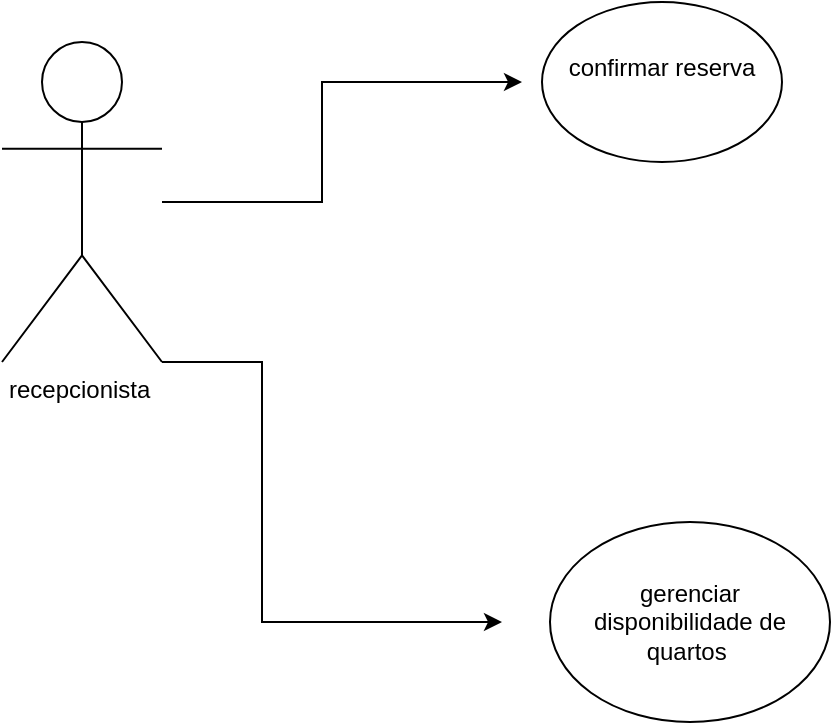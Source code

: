 <mxfile version="26.1.0" pages="6">
  <diagram id="rcmUFcHJfHON9IJeP0KS" name="Página-2">
    <mxGraphModel dx="1434" dy="772" grid="1" gridSize="10" guides="1" tooltips="1" connect="1" arrows="1" fold="1" page="1" pageScale="1" pageWidth="827" pageHeight="1169" math="0" shadow="0">
      <root>
        <mxCell id="0" />
        <mxCell id="1" parent="0" />
        <mxCell id="bNDL6hAfMnc9oshUgrRK-1" value="recepcionista&amp;nbsp;" style="shape=umlActor;verticalLabelPosition=bottom;verticalAlign=top;html=1;outlineConnect=0;" vertex="1" parent="1">
          <mxGeometry y="180" width="80" height="160" as="geometry" />
        </mxCell>
        <mxCell id="bNDL6hAfMnc9oshUgrRK-4" value="" style="endArrow=classic;html=1;rounded=0;exitX=1;exitY=1;exitDx=0;exitDy=0;exitPerimeter=0;" edge="1" parent="1" source="bNDL6hAfMnc9oshUgrRK-1">
          <mxGeometry width="50" height="50" relative="1" as="geometry">
            <mxPoint x="390" y="420" as="sourcePoint" />
            <mxPoint x="250" y="470" as="targetPoint" />
            <Array as="points">
              <mxPoint x="130" y="340" />
              <mxPoint x="130" y="400" />
              <mxPoint x="130" y="470" />
            </Array>
          </mxGeometry>
        </mxCell>
        <mxCell id="bNDL6hAfMnc9oshUgrRK-5" value="" style="ellipse;whiteSpace=wrap;html=1;" vertex="1" parent="1">
          <mxGeometry x="274" y="420" width="140" height="100" as="geometry" />
        </mxCell>
        <mxCell id="bNDL6hAfMnc9oshUgrRK-8" value="gerenciar&lt;div&gt;disponibilidade de quartos&amp;nbsp;&lt;/div&gt;" style="text;strokeColor=none;fillColor=none;align=center;verticalAlign=middle;spacingLeft=4;spacingRight=4;overflow=hidden;points=[[0,0.5],[1,0.5]];portConstraint=eastwest;rotatable=0;whiteSpace=wrap;html=1;" vertex="1" parent="1">
          <mxGeometry x="289" y="445" width="110" height="50" as="geometry" />
        </mxCell>
        <mxCell id="bNDL6hAfMnc9oshUgrRK-10" value="" style="endArrow=classic;html=1;rounded=0;" edge="1" parent="1" source="bNDL6hAfMnc9oshUgrRK-1">
          <mxGeometry width="50" height="50" relative="1" as="geometry">
            <mxPoint x="90" y="290" as="sourcePoint" />
            <mxPoint x="260" y="200" as="targetPoint" />
            <Array as="points">
              <mxPoint x="120" y="260" />
              <mxPoint x="160" y="260" />
              <mxPoint x="160" y="200" />
              <mxPoint x="220" y="200" />
            </Array>
          </mxGeometry>
        </mxCell>
        <mxCell id="bNDL6hAfMnc9oshUgrRK-11" value="confirmar reserva&lt;div&gt;&lt;br&gt;&lt;/div&gt;" style="ellipse;whiteSpace=wrap;html=1;" vertex="1" parent="1">
          <mxGeometry x="270" y="160" width="120" height="80" as="geometry" />
        </mxCell>
      </root>
    </mxGraphModel>
  </diagram>
  <diagram id="VN__rpFVm-2vTKNZSUzD" name="Página-3">
    <mxGraphModel dx="1434" dy="772" grid="1" gridSize="10" guides="1" tooltips="1" connect="1" arrows="1" fold="1" page="1" pageScale="1" pageWidth="827" pageHeight="1169" math="0" shadow="0">
      <root>
        <mxCell id="0" />
        <mxCell id="1" parent="0" />
        <mxCell id="_-scXz6Y4NCwebIlh4o9-1" value="cliente&lt;div&gt;&lt;br&gt;&lt;/div&gt;" style="shape=umlActor;verticalLabelPosition=bottom;verticalAlign=top;html=1;outlineConnect=0;direction=east;" parent="1" vertex="1">
          <mxGeometry x="120" y="230" width="80" height="140" as="geometry" />
        </mxCell>
        <mxCell id="ZdS0W21fVEEKQZ1ESUZc-1" value="cancelar reserva&lt;div&gt;&lt;br&gt;&lt;/div&gt;" style="ellipse;whiteSpace=wrap;html=1;" parent="1" vertex="1">
          <mxGeometry x="330" y="160" width="120" height="80" as="geometry" />
        </mxCell>
        <mxCell id="ZdS0W21fVEEKQZ1ESUZc-2" value="fazer reserva" style="ellipse;whiteSpace=wrap;html=1;" parent="1" vertex="1">
          <mxGeometry x="330" y="400" width="120" height="80" as="geometry" />
        </mxCell>
        <mxCell id="ZdS0W21fVEEKQZ1ESUZc-3" value="" style="endArrow=classic;html=1;rounded=0;" parent="1" edge="1">
          <mxGeometry width="50" height="50" relative="1" as="geometry">
            <mxPoint x="160" y="410" as="sourcePoint" />
            <mxPoint x="320" y="440" as="targetPoint" />
            <Array as="points">
              <mxPoint x="160" y="440" />
            </Array>
          </mxGeometry>
        </mxCell>
        <mxCell id="ZdS0W21fVEEKQZ1ESUZc-4" value="" style="endArrow=classic;html=1;rounded=0;" parent="1" edge="1">
          <mxGeometry width="50" height="50" relative="1" as="geometry">
            <mxPoint x="210" y="300" as="sourcePoint" />
            <mxPoint x="320" y="200" as="targetPoint" />
            <Array as="points">
              <mxPoint x="280" y="300" />
              <mxPoint x="280" y="200" />
            </Array>
          </mxGeometry>
        </mxCell>
      </root>
    </mxGraphModel>
  </diagram>
  <diagram id="s5mtVVpcVAxRMjhbX57j" name="Página-4">
    <mxGraphModel dx="1434" dy="772" grid="1" gridSize="10" guides="1" tooltips="1" connect="1" arrows="1" fold="1" page="1" pageScale="1" pageWidth="827" pageHeight="1169" math="0" shadow="0">
      <root>
        <mxCell id="0" />
        <mxCell id="1" parent="0" />
        <mxCell id="vhd9956Y-A04Pjn9Z4b--2" value="Actor" style="shape=umlActor;verticalLabelPosition=bottom;verticalAlign=top;html=1;outlineConnect=0;" vertex="1" parent="1">
          <mxGeometry x="40" y="340" width="60" height="110" as="geometry" />
        </mxCell>
        <mxCell id="vhd9956Y-A04Pjn9Z4b--3" value="faturar pelo catalogo" style="ellipse;whiteSpace=wrap;html=1;align=center;" vertex="1" parent="1">
          <mxGeometry x="170" y="100" width="120" height="80" as="geometry" />
        </mxCell>
        <mxCell id="vhd9956Y-A04Pjn9Z4b--4" value="colocar item no carrinho" style="ellipse;whiteSpace=wrap;html=1;" vertex="1" parent="1">
          <mxGeometry x="170" y="230" width="120" height="80" as="geometry" />
        </mxCell>
        <mxCell id="vhd9956Y-A04Pjn9Z4b--5" value="informar endereço" style="ellipse;whiteSpace=wrap;html=1;" vertex="1" parent="1">
          <mxGeometry x="170" y="370" width="120" height="80" as="geometry" />
        </mxCell>
        <mxCell id="vhd9956Y-A04Pjn9Z4b--6" value="finalizar compra" style="ellipse;whiteSpace=wrap;html=1;" vertex="1" parent="1">
          <mxGeometry x="170" y="500" width="120" height="80" as="geometry" />
        </mxCell>
        <mxCell id="vhd9956Y-A04Pjn9Z4b--9" value="preencher dados do cartao&amp;nbsp;" style="ellipse;whiteSpace=wrap;html=1;" vertex="1" parent="1">
          <mxGeometry x="354" y="370" width="120" height="80" as="geometry" />
        </mxCell>
        <mxCell id="vhd9956Y-A04Pjn9Z4b--10" value="verificar dados&amp;nbsp; de cartão de credito" style="ellipse;whiteSpace=wrap;html=1;" vertex="1" parent="1">
          <mxGeometry x="540" y="370" width="120" height="80" as="geometry" />
        </mxCell>
        <mxCell id="vhd9956Y-A04Pjn9Z4b--11" value="faturar compra&amp;nbsp;" style="ellipse;whiteSpace=wrap;html=1;" vertex="1" parent="1">
          <mxGeometry x="550" y="500" width="120" height="80" as="geometry" />
        </mxCell>
        <mxCell id="vhd9956Y-A04Pjn9Z4b--12" value="enviar gmail" style="ellipse;whiteSpace=wrap;html=1;" vertex="1" parent="1">
          <mxGeometry x="550" y="610" width="120" height="80" as="geometry" />
        </mxCell>
        <mxCell id="vhd9956Y-A04Pjn9Z4b--14" value="" style="endArrow=none;dashed=1;html=1;rounded=0;exitX=1;exitY=0.5;exitDx=0;exitDy=0;" edge="1" parent="1" source="vhd9956Y-A04Pjn9Z4b--6">
          <mxGeometry width="50" height="50" relative="1" as="geometry">
            <mxPoint x="310.0" y="450.0" as="sourcePoint" />
            <mxPoint x="530" y="540" as="targetPoint" />
            <Array as="points">
              <mxPoint x="410" y="540" />
            </Array>
          </mxGeometry>
        </mxCell>
        <mxCell id="vhd9956Y-A04Pjn9Z4b--15" value="" style="endArrow=none;html=1;rounded=0;entryX=0;entryY=1;entryDx=0;entryDy=0;" edge="1" parent="1" target="vhd9956Y-A04Pjn9Z4b--3">
          <mxGeometry width="50" height="50" relative="1" as="geometry">
            <mxPoint x="80" y="320" as="sourcePoint" />
            <mxPoint x="120" y="290" as="targetPoint" />
          </mxGeometry>
        </mxCell>
        <mxCell id="vhd9956Y-A04Pjn9Z4b--16" value="" style="endArrow=none;html=1;rounded=0;entryX=-0.008;entryY=0.65;entryDx=0;entryDy=0;entryPerimeter=0;" edge="1" parent="1" target="vhd9956Y-A04Pjn9Z4b--4">
          <mxGeometry width="50" height="50" relative="1" as="geometry">
            <mxPoint x="100" y="350" as="sourcePoint" />
            <mxPoint x="150" y="300" as="targetPoint" />
          </mxGeometry>
        </mxCell>
        <mxCell id="vhd9956Y-A04Pjn9Z4b--17" value="" style="endArrow=none;html=1;rounded=0;exitX=0;exitY=0.5;exitDx=0;exitDy=0;" edge="1" parent="1" source="vhd9956Y-A04Pjn9Z4b--6">
          <mxGeometry width="50" height="50" relative="1" as="geometry">
            <mxPoint x="60" y="540" as="sourcePoint" />
            <mxPoint x="80" y="480" as="targetPoint" />
          </mxGeometry>
        </mxCell>
        <mxCell id="vhd9956Y-A04Pjn9Z4b--18" value="" style="endArrow=none;dashed=1;html=1;rounded=0;entryX=0.5;entryY=1;entryDx=0;entryDy=0;" edge="1" parent="1" target="vhd9956Y-A04Pjn9Z4b--5">
          <mxGeometry width="50" height="50" relative="1" as="geometry">
            <mxPoint x="230" y="490" as="sourcePoint" />
            <mxPoint x="270" y="450" as="targetPoint" />
          </mxGeometry>
        </mxCell>
        <mxCell id="vhd9956Y-A04Pjn9Z4b--19" value="" style="endArrow=none;dashed=1;html=1;rounded=0;" edge="1" parent="1">
          <mxGeometry width="50" height="50" relative="1" as="geometry">
            <mxPoint x="280" y="520" as="sourcePoint" />
            <mxPoint x="350" y="440" as="targetPoint" />
          </mxGeometry>
        </mxCell>
        <mxCell id="vhd9956Y-A04Pjn9Z4b--20" value="sistema&lt;div&gt;&lt;br&gt;&lt;/div&gt;" style="shape=umlActor;verticalLabelPosition=bottom;verticalAlign=top;html=1;outlineConnect=0;" vertex="1" parent="1">
          <mxGeometry x="760" y="380" width="60" height="100" as="geometry" />
        </mxCell>
        <mxCell id="vhd9956Y-A04Pjn9Z4b--23" value="" style="endArrow=none;html=1;rounded=0;" edge="1" parent="1" source="vhd9956Y-A04Pjn9Z4b--12">
          <mxGeometry width="50" height="50" relative="1" as="geometry">
            <mxPoint x="740" y="560" as="sourcePoint" />
            <mxPoint x="790" y="510" as="targetPoint" />
          </mxGeometry>
        </mxCell>
        <mxCell id="vhd9956Y-A04Pjn9Z4b--24" value="" style="endArrow=none;html=1;rounded=0;exitX=1;exitY=0;exitDx=0;exitDy=0;" edge="1" parent="1" source="vhd9956Y-A04Pjn9Z4b--11">
          <mxGeometry width="50" height="50" relative="1" as="geometry">
            <mxPoint x="730" y="490" as="sourcePoint" />
            <mxPoint x="780" y="440" as="targetPoint" />
          </mxGeometry>
        </mxCell>
        <mxCell id="vhd9956Y-A04Pjn9Z4b--25" value="" style="endArrow=none;html=1;rounded=0;" edge="1" parent="1" source="vhd9956Y-A04Pjn9Z4b--10" target="vhd9956Y-A04Pjn9Z4b--20">
          <mxGeometry width="50" height="50" relative="1" as="geometry">
            <mxPoint x="680" y="410" as="sourcePoint" />
            <mxPoint x="730" y="360" as="targetPoint" />
          </mxGeometry>
        </mxCell>
      </root>
    </mxGraphModel>
  </diagram>
  <diagram id="06FgwuD5gkMg6zV5d0-K" name="Página-5">
    <mxGraphModel dx="1434" dy="772" grid="1" gridSize="10" guides="1" tooltips="1" connect="1" arrows="1" fold="1" page="1" pageScale="1" pageWidth="827" pageHeight="1169" math="0" shadow="0">
      <root>
        <mxCell id="0" />
        <mxCell id="1" parent="0" />
        <mxCell id="6oItYedTOvzge1Q6KFRc-1" value="diretor&amp;nbsp;&lt;div&gt;&lt;br&gt;&lt;/div&gt;" style="shape=umlActor;verticalLabelPosition=bottom;verticalAlign=top;html=1;outlineConnect=0;" parent="1" vertex="1">
          <mxGeometry x="40" y="110" width="60" height="110" as="geometry" />
        </mxCell>
        <mxCell id="6oItYedTOvzge1Q6KFRc-2" value="funcionário&amp;nbsp;" style="shape=umlActor;verticalLabelPosition=bottom;verticalAlign=top;html=1;outlineConnect=0;" parent="1" vertex="1">
          <mxGeometry x="10" y="350" width="55" height="100" as="geometry" />
        </mxCell>
        <mxCell id="6oItYedTOvzge1Q6KFRc-3" value="cliente&lt;div&gt;&lt;br&gt;&lt;/div&gt;" style="shape=umlActor;verticalLabelPosition=bottom;verticalAlign=top;html=1;outlineConnect=0;" parent="1" vertex="1">
          <mxGeometry x="710" y="270" width="50" height="90" as="geometry" />
        </mxCell>
        <mxCell id="6oItYedTOvzge1Q6KFRc-4" value="criar usuários" style="ellipse;whiteSpace=wrap;html=1;" parent="1" vertex="1">
          <mxGeometry x="310" y="30" width="100" height="60" as="geometry" />
        </mxCell>
        <mxCell id="6oItYedTOvzge1Q6KFRc-5" value="editar números de quartos" style="ellipse;whiteSpace=wrap;html=1;" parent="1" vertex="1">
          <mxGeometry x="330" y="100" width="100" height="60" as="geometry" />
        </mxCell>
        <mxCell id="6oItYedTOvzge1Q6KFRc-6" value="visualizar relatórios&amp;nbsp;" style="ellipse;whiteSpace=wrap;html=1;" parent="1" vertex="1">
          <mxGeometry x="350" y="180" width="100" height="60" as="geometry" />
        </mxCell>
        <mxCell id="6oItYedTOvzge1Q6KFRc-7" value="check-Out Manual" style="ellipse;whiteSpace=wrap;html=1;" parent="1" vertex="1">
          <mxGeometry x="340" y="250" width="100" height="60" as="geometry" />
        </mxCell>
        <mxCell id="6oItYedTOvzge1Q6KFRc-8" value="Check-In" style="ellipse;whiteSpace=wrap;html=1;" parent="1" vertex="1">
          <mxGeometry x="364" y="450" width="100" height="60" as="geometry" />
        </mxCell>
        <mxCell id="6oItYedTOvzge1Q6KFRc-9" value="verificar quartos disponíveis e ocupados&amp;nbsp;" style="ellipse;whiteSpace=wrap;html=1;" parent="1" vertex="1">
          <mxGeometry x="330" y="380" width="100" height="60" as="geometry" />
        </mxCell>
        <mxCell id="6oItYedTOvzge1Q6KFRc-10" value="efetuar login&amp;nbsp;" style="ellipse;whiteSpace=wrap;html=1;" parent="1" vertex="1">
          <mxGeometry x="380" y="320" width="100" height="60" as="geometry" />
        </mxCell>
        <mxCell id="6oItYedTOvzge1Q6KFRc-11" value="realizar cadastro de cliente&amp;nbsp;" style="ellipse;whiteSpace=wrap;html=1;" parent="1" vertex="1">
          <mxGeometry x="364" y="600" width="100" height="60" as="geometry" />
        </mxCell>
        <mxCell id="6oItYedTOvzge1Q6KFRc-12" value="realizar reservas&amp;nbsp;" style="ellipse;whiteSpace=wrap;html=1;" parent="1" vertex="1">
          <mxGeometry x="330" y="530" width="100" height="60" as="geometry" />
        </mxCell>
        <mxCell id="vGw7BNF3ZzgoRQwsPUeZ-1" value="" style="endArrow=none;html=1;rounded=0;" edge="1" parent="1">
          <mxGeometry width="50" height="50" relative="1" as="geometry">
            <mxPoint x="480" y="610" as="sourcePoint" />
            <mxPoint x="750" y="430" as="targetPoint" />
          </mxGeometry>
        </mxCell>
        <mxCell id="vGw7BNF3ZzgoRQwsPUeZ-2" value="" style="endArrow=none;html=1;rounded=0;" edge="1" parent="1">
          <mxGeometry width="50" height="50" relative="1" as="geometry">
            <mxPoint x="440" y="540" as="sourcePoint" />
            <mxPoint x="710" y="390" as="targetPoint" />
          </mxGeometry>
        </mxCell>
        <mxCell id="vGw7BNF3ZzgoRQwsPUeZ-3" value="" style="endArrow=none;html=1;rounded=0;" edge="1" parent="1">
          <mxGeometry width="50" height="50" relative="1" as="geometry">
            <mxPoint x="470" y="450" as="sourcePoint" />
            <mxPoint x="700" y="330" as="targetPoint" />
          </mxGeometry>
        </mxCell>
        <mxCell id="vGw7BNF3ZzgoRQwsPUeZ-4" value="" style="endArrow=none;html=1;rounded=0;" edge="1" parent="1">
          <mxGeometry width="50" height="50" relative="1" as="geometry">
            <mxPoint x="450" y="400" as="sourcePoint" />
            <mxPoint x="690" y="310" as="targetPoint" />
          </mxGeometry>
        </mxCell>
        <mxCell id="vGw7BNF3ZzgoRQwsPUeZ-5" value="" style="endArrow=none;html=1;rounded=0;" edge="1" parent="1">
          <mxGeometry width="50" height="50" relative="1" as="geometry">
            <mxPoint x="490" y="320" as="sourcePoint" />
            <mxPoint x="680" y="300" as="targetPoint" />
          </mxGeometry>
        </mxCell>
        <mxCell id="vGw7BNF3ZzgoRQwsPUeZ-6" value="" style="endArrow=none;html=1;rounded=0;" edge="1" parent="1">
          <mxGeometry width="50" height="50" relative="1" as="geometry">
            <mxPoint x="460" y="280" as="sourcePoint" />
            <mxPoint x="700" y="270" as="targetPoint" />
          </mxGeometry>
        </mxCell>
        <mxCell id="vGw7BNF3ZzgoRQwsPUeZ-7" value="" style="endArrow=none;html=1;rounded=0;" edge="1" parent="1">
          <mxGeometry width="50" height="50" relative="1" as="geometry">
            <mxPoint x="470" y="210" as="sourcePoint" />
            <mxPoint x="720" y="250" as="targetPoint" />
          </mxGeometry>
        </mxCell>
        <mxCell id="vGw7BNF3ZzgoRQwsPUeZ-10" value="" style="endArrow=none;html=1;rounded=0;" edge="1" parent="1">
          <mxGeometry width="50" height="50" relative="1" as="geometry">
            <mxPoint x="90" y="240" as="sourcePoint" />
            <mxPoint x="360" y="340" as="targetPoint" />
          </mxGeometry>
        </mxCell>
        <mxCell id="vGw7BNF3ZzgoRQwsPUeZ-11" value="" style="endArrow=none;html=1;rounded=0;" edge="1" parent="1">
          <mxGeometry width="50" height="50" relative="1" as="geometry">
            <mxPoint x="80" y="390" as="sourcePoint" />
            <mxPoint x="360" y="350" as="targetPoint" />
          </mxGeometry>
        </mxCell>
        <mxCell id="vGw7BNF3ZzgoRQwsPUeZ-12" value="" style="endArrow=none;html=1;rounded=0;" edge="1" parent="1">
          <mxGeometry width="50" height="50" relative="1" as="geometry">
            <mxPoint x="110" y="400" as="sourcePoint" />
            <mxPoint x="320" y="400" as="targetPoint" />
          </mxGeometry>
        </mxCell>
        <mxCell id="vGw7BNF3ZzgoRQwsPUeZ-13" value="" style="endArrow=none;html=1;rounded=0;" edge="1" parent="1">
          <mxGeometry width="50" height="50" relative="1" as="geometry">
            <mxPoint x="100" y="420" as="sourcePoint" />
            <mxPoint x="350" y="480" as="targetPoint" />
          </mxGeometry>
        </mxCell>
        <mxCell id="vGw7BNF3ZzgoRQwsPUeZ-14" value="" style="endArrow=none;html=1;rounded=0;" edge="1" parent="1">
          <mxGeometry width="50" height="50" relative="1" as="geometry">
            <mxPoint x="100" y="470" as="sourcePoint" />
            <mxPoint x="310" y="550" as="targetPoint" />
          </mxGeometry>
        </mxCell>
        <mxCell id="vGw7BNF3ZzgoRQwsPUeZ-15" value="" style="endArrow=none;html=1;rounded=0;" edge="1" parent="1">
          <mxGeometry width="50" height="50" relative="1" as="geometry">
            <mxPoint x="320" y="630" as="sourcePoint" />
            <mxPoint x="80" y="490" as="targetPoint" />
          </mxGeometry>
        </mxCell>
        <mxCell id="vGw7BNF3ZzgoRQwsPUeZ-16" value="" style="endArrow=none;html=1;rounded=0;" edge="1" parent="1">
          <mxGeometry width="50" height="50" relative="1" as="geometry">
            <mxPoint x="110" y="200" as="sourcePoint" />
            <mxPoint x="320" y="270" as="targetPoint" />
          </mxGeometry>
        </mxCell>
        <mxCell id="vGw7BNF3ZzgoRQwsPUeZ-17" value="" style="endArrow=none;html=1;rounded=0;" edge="1" parent="1">
          <mxGeometry width="50" height="50" relative="1" as="geometry">
            <mxPoint x="120" y="160" as="sourcePoint" />
            <mxPoint x="330" y="200" as="targetPoint" />
          </mxGeometry>
        </mxCell>
        <mxCell id="vGw7BNF3ZzgoRQwsPUeZ-19" value="" style="endArrow=none;html=1;rounded=0;" edge="1" parent="1">
          <mxGeometry width="50" height="50" relative="1" as="geometry">
            <mxPoint x="120" y="150" as="sourcePoint" />
            <mxPoint x="320" y="140" as="targetPoint" />
          </mxGeometry>
        </mxCell>
        <mxCell id="vGw7BNF3ZzgoRQwsPUeZ-20" value="" style="endArrow=none;html=1;rounded=0;" edge="1" parent="1">
          <mxGeometry width="50" height="50" relative="1" as="geometry">
            <mxPoint x="110" y="130" as="sourcePoint" />
            <mxPoint x="300" y="70" as="targetPoint" />
          </mxGeometry>
        </mxCell>
      </root>
    </mxGraphModel>
  </diagram>
  <diagram id="gWf_uyfmmvbHrr9av7CM" name="Página-6">
    <mxGraphModel dx="1434" dy="772" grid="1" gridSize="10" guides="1" tooltips="1" connect="1" arrows="1" fold="1" page="1" pageScale="1" pageWidth="827" pageHeight="1169" math="0" shadow="0">
      <root>
        <mxCell id="0" />
        <mxCell id="1" parent="0" />
        <mxCell id="0Qo5TWQrfUfwDh5mdIHq-1" value="jogador" style="shape=umlActor;verticalLabelPosition=bottom;verticalAlign=top;html=1;outlineConnect=0;" parent="1" vertex="1">
          <mxGeometry x="30" y="280" width="60" height="110" as="geometry" />
        </mxCell>
        <mxCell id="0Qo5TWQrfUfwDh5mdIHq-2" value="sistema" style="shape=umlActor;verticalLabelPosition=bottom;verticalAlign=top;html=1;outlineConnect=0;" parent="1" vertex="1">
          <mxGeometry x="730" y="280" width="60" height="110" as="geometry" />
        </mxCell>
        <mxCell id="0Qo5TWQrfUfwDh5mdIHq-3" value="cadastrar usuário" style="ellipse;whiteSpace=wrap;html=1;" parent="1" vertex="1">
          <mxGeometry x="20" y="20" width="120" height="80" as="geometry" />
        </mxCell>
        <mxCell id="0Qo5TWQrfUfwDh5mdIHq-4" value="criar login e senha" style="ellipse;whiteSpace=wrap;html=1;" parent="1" vertex="1">
          <mxGeometry x="150" y="100" width="120" height="80" as="geometry" />
        </mxCell>
        <mxCell id="0Qo5TWQrfUfwDh5mdIHq-5" value="entrar no quiz" style="ellipse;whiteSpace=wrap;html=1;" parent="1" vertex="1">
          <mxGeometry x="180" y="270" width="120" height="80" as="geometry" />
        </mxCell>
        <mxCell id="0Qo5TWQrfUfwDh5mdIHq-6" value="selecionar respostas&amp;nbsp;" style="ellipse;whiteSpace=wrap;html=1;" parent="1" vertex="1">
          <mxGeometry x="120" y="450" width="120" height="80" as="geometry" />
        </mxCell>
        <mxCell id="0Qo5TWQrfUfwDh5mdIHq-8" value="salvar o cadastro do jogador" style="ellipse;whiteSpace=wrap;html=1;" parent="1" vertex="1">
          <mxGeometry x="650" y="20" width="120" height="80" as="geometry" />
        </mxCell>
        <mxCell id="0Qo5TWQrfUfwDh5mdIHq-9" value="apresentar perguntas (com opções)" style="ellipse;whiteSpace=wrap;html=1;" parent="1" vertex="1">
          <mxGeometry x="560" y="110" width="120" height="80" as="geometry" />
        </mxCell>
        <mxCell id="0Qo5TWQrfUfwDh5mdIHq-10" value="verificar respostas&amp;nbsp;" style="ellipse;whiteSpace=wrap;html=1;" parent="1" vertex="1">
          <mxGeometry x="530" y="200" width="120" height="80" as="geometry" />
        </mxCell>
        <mxCell id="0Qo5TWQrfUfwDh5mdIHq-11" value="resposta correta" style="ellipse;whiteSpace=wrap;html=1;" parent="1" vertex="1">
          <mxGeometry x="470" y="300" width="100" height="50" as="geometry" />
        </mxCell>
        <mxCell id="0Qo5TWQrfUfwDh5mdIHq-12" value="" style="endArrow=classic;html=1;rounded=0;entryX=0.333;entryY=1;entryDx=0;entryDy=0;entryPerimeter=0;" parent="1" target="0Qo5TWQrfUfwDh5mdIHq-3" edge="1">
          <mxGeometry width="50" height="50" relative="1" as="geometry">
            <mxPoint x="60" y="260" as="sourcePoint" />
            <mxPoint x="70" y="210" as="targetPoint" />
          </mxGeometry>
        </mxCell>
        <mxCell id="0Qo5TWQrfUfwDh5mdIHq-13" value="" style="endArrow=classic;html=1;rounded=0;" parent="1" edge="1">
          <mxGeometry width="50" height="50" relative="1" as="geometry">
            <mxPoint x="80" y="270" as="sourcePoint" />
            <mxPoint x="170" y="170" as="targetPoint" />
          </mxGeometry>
        </mxCell>
        <mxCell id="0Qo5TWQrfUfwDh5mdIHq-14" value="" style="endArrow=classic;html=1;rounded=0;entryX=0;entryY=0.5;entryDx=0;entryDy=0;" parent="1" target="0Qo5TWQrfUfwDh5mdIHq-5" edge="1">
          <mxGeometry width="50" height="50" relative="1" as="geometry">
            <mxPoint x="100" y="320" as="sourcePoint" />
            <mxPoint x="150" y="300" as="targetPoint" />
          </mxGeometry>
        </mxCell>
        <mxCell id="0Qo5TWQrfUfwDh5mdIHq-15" value="" style="endArrow=classic;html=1;rounded=0;entryX=0.1;entryY=0.163;entryDx=0;entryDy=0;entryPerimeter=0;" parent="1" target="0Qo5TWQrfUfwDh5mdIHq-6" edge="1">
          <mxGeometry width="50" height="50" relative="1" as="geometry">
            <mxPoint x="90" y="420" as="sourcePoint" />
            <mxPoint x="180" y="390" as="targetPoint" />
          </mxGeometry>
        </mxCell>
        <mxCell id="0Qo5TWQrfUfwDh5mdIHq-16" value="" style="endArrow=classic;html=1;rounded=0;" parent="1" edge="1">
          <mxGeometry width="50" height="50" relative="1" as="geometry">
            <mxPoint x="640" y="50" as="sourcePoint" />
            <mxPoint x="280" y="130" as="targetPoint" />
          </mxGeometry>
        </mxCell>
        <mxCell id="0Qo5TWQrfUfwDh5mdIHq-17" value="" style="endArrow=classic;html=1;rounded=0;entryX=0.975;entryY=0.65;entryDx=0;entryDy=0;entryPerimeter=0;" parent="1" target="0Qo5TWQrfUfwDh5mdIHq-9" edge="1">
          <mxGeometry width="50" height="50" relative="1" as="geometry">
            <mxPoint x="750" y="260" as="sourcePoint" />
            <mxPoint x="730" y="140" as="targetPoint" />
          </mxGeometry>
        </mxCell>
        <mxCell id="0Qo5TWQrfUfwDh5mdIHq-18" value="" style="endArrow=classic;html=1;rounded=0;entryX=1;entryY=0.5;entryDx=0;entryDy=0;" parent="1" source="0Qo5TWQrfUfwDh5mdIHq-2" target="0Qo5TWQrfUfwDh5mdIHq-20" edge="1">
          <mxGeometry width="50" height="50" relative="1" as="geometry">
            <mxPoint x="720" y="340" as="sourcePoint" />
            <mxPoint x="690" y="320" as="targetPoint" />
          </mxGeometry>
        </mxCell>
        <mxCell id="0Qo5TWQrfUfwDh5mdIHq-19" value="" style="endArrow=classic;html=1;rounded=0;" parent="1" target="0Qo5TWQrfUfwDh5mdIHq-10" edge="1">
          <mxGeometry width="50" height="50" relative="1" as="geometry">
            <mxPoint x="720" y="300" as="sourcePoint" />
            <mxPoint x="660" y="270" as="targetPoint" />
          </mxGeometry>
        </mxCell>
        <mxCell id="0Qo5TWQrfUfwDh5mdIHq-20" value="resposta incorreta&amp;nbsp;" style="ellipse;whiteSpace=wrap;html=1;" parent="1" vertex="1">
          <mxGeometry x="580" y="300" width="100" height="50" as="geometry" />
        </mxCell>
        <mxCell id="0Qo5TWQrfUfwDh5mdIHq-21" value="" style="endArrow=none;dashed=1;html=1;rounded=0;entryX=0;entryY=0.5;entryDx=0;entryDy=0;exitX=1;exitY=0.5;exitDx=0;exitDy=0;" parent="1" source="0Qo5TWQrfUfwDh5mdIHq-11" target="0Qo5TWQrfUfwDh5mdIHq-20" edge="1">
          <mxGeometry width="50" height="50" relative="1" as="geometry">
            <mxPoint x="540" y="410" as="sourcePoint" />
            <mxPoint x="590" y="360" as="targetPoint" />
          </mxGeometry>
        </mxCell>
        <mxCell id="0Qo5TWQrfUfwDh5mdIHq-22" value="adicionar pontos" style="ellipse;whiteSpace=wrap;html=1;" parent="1" vertex="1">
          <mxGeometry x="470" y="360" width="100" height="50" as="geometry" />
        </mxCell>
        <mxCell id="0Qo5TWQrfUfwDh5mdIHq-23" value="não adicionar pontos&amp;nbsp;" style="ellipse;whiteSpace=wrap;html=1;" parent="1" vertex="1">
          <mxGeometry x="580" y="360" width="100" height="50" as="geometry" />
        </mxCell>
        <mxCell id="0Qo5TWQrfUfwDh5mdIHq-24" value="fornecer feedback" style="ellipse;whiteSpace=wrap;html=1;" parent="1" vertex="1">
          <mxGeometry x="470" y="420" width="100" height="50" as="geometry" />
        </mxCell>
        <mxCell id="0Qo5TWQrfUfwDh5mdIHq-25" value="fornecer feedback" style="ellipse;whiteSpace=wrap;html=1;" parent="1" vertex="1">
          <mxGeometry x="580" y="420" width="100" height="50" as="geometry" />
        </mxCell>
        <mxCell id="0Qo5TWQrfUfwDh5mdIHq-27" value="adicionar outras perguntas&amp;nbsp;" style="ellipse;whiteSpace=wrap;html=1;" parent="1" vertex="1">
          <mxGeometry x="470" y="480" width="100" height="50" as="geometry" />
        </mxCell>
        <mxCell id="0Qo5TWQrfUfwDh5mdIHq-28" value="adicionar outras perguntas&amp;nbsp;" style="ellipse;whiteSpace=wrap;html=1;" parent="1" vertex="1">
          <mxGeometry x="580" y="480" width="100" height="50" as="geometry" />
        </mxCell>
        <mxCell id="A80iTcHiYHuQh1SNLcx4-1" value="" style="endArrow=none;dashed=1;html=1;rounded=0;entryX=0.5;entryY=1;entryDx=0;entryDy=0;exitX=0.5;exitY=0;exitDx=0;exitDy=0;" edge="1" parent="1" source="0Qo5TWQrfUfwDh5mdIHq-22" target="0Qo5TWQrfUfwDh5mdIHq-11">
          <mxGeometry width="50" height="50" relative="1" as="geometry">
            <mxPoint x="490" y="390" as="sourcePoint" />
            <mxPoint x="540" y="340" as="targetPoint" />
          </mxGeometry>
        </mxCell>
        <mxCell id="A80iTcHiYHuQh1SNLcx4-2" value="" style="endArrow=none;dashed=1;html=1;rounded=0;entryX=0.5;entryY=1;entryDx=0;entryDy=0;exitX=0.5;exitY=0;exitDx=0;exitDy=0;" edge="1" parent="1" source="0Qo5TWQrfUfwDh5mdIHq-23" target="0Qo5TWQrfUfwDh5mdIHq-20">
          <mxGeometry width="50" height="50" relative="1" as="geometry">
            <mxPoint x="590" y="380" as="sourcePoint" />
            <mxPoint x="640" y="330" as="targetPoint" />
          </mxGeometry>
        </mxCell>
        <mxCell id="A80iTcHiYHuQh1SNLcx4-3" value="" style="endArrow=none;dashed=1;html=1;rounded=0;exitX=0.5;exitY=0;exitDx=0;exitDy=0;" edge="1" parent="1" source="0Qo5TWQrfUfwDh5mdIHq-24">
          <mxGeometry width="50" height="50" relative="1" as="geometry">
            <mxPoint x="490" y="440" as="sourcePoint" />
            <mxPoint x="520" y="410" as="targetPoint" />
          </mxGeometry>
        </mxCell>
        <mxCell id="A80iTcHiYHuQh1SNLcx4-4" value="" style="endArrow=none;dashed=1;html=1;rounded=0;entryX=0.5;entryY=1;entryDx=0;entryDy=0;exitX=0.5;exitY=0;exitDx=0;exitDy=0;" edge="1" parent="1" source="0Qo5TWQrfUfwDh5mdIHq-25" target="0Qo5TWQrfUfwDh5mdIHq-23">
          <mxGeometry width="50" height="50" relative="1" as="geometry">
            <mxPoint x="590" y="440" as="sourcePoint" />
            <mxPoint x="640" y="390" as="targetPoint" />
          </mxGeometry>
        </mxCell>
        <mxCell id="A80iTcHiYHuQh1SNLcx4-6" value="" style="endArrow=none;dashed=1;html=1;rounded=0;entryX=0.5;entryY=1;entryDx=0;entryDy=0;exitX=0.5;exitY=0;exitDx=0;exitDy=0;" edge="1" parent="1" source="0Qo5TWQrfUfwDh5mdIHq-28" target="0Qo5TWQrfUfwDh5mdIHq-25">
          <mxGeometry width="50" height="50" relative="1" as="geometry">
            <mxPoint x="580" y="500" as="sourcePoint" />
            <mxPoint x="630" y="450" as="targetPoint" />
          </mxGeometry>
        </mxCell>
        <mxCell id="A80iTcHiYHuQh1SNLcx4-7" value="" style="endArrow=none;dashed=1;html=1;rounded=0;entryX=0.5;entryY=1;entryDx=0;entryDy=0;exitX=0.5;exitY=0;exitDx=0;exitDy=0;" edge="1" parent="1" source="0Qo5TWQrfUfwDh5mdIHq-27" target="0Qo5TWQrfUfwDh5mdIHq-24">
          <mxGeometry width="50" height="50" relative="1" as="geometry">
            <mxPoint x="490" y="490" as="sourcePoint" />
            <mxPoint x="540" y="440" as="targetPoint" />
          </mxGeometry>
        </mxCell>
        <mxCell id="A80iTcHiYHuQh1SNLcx4-8" value="" style="endArrow=classic;html=1;rounded=0;" edge="1" parent="1">
          <mxGeometry width="50" height="50" relative="1" as="geometry">
            <mxPoint x="240" y="490" as="sourcePoint" />
            <mxPoint x="450" y="390" as="targetPoint" />
          </mxGeometry>
        </mxCell>
        <mxCell id="A80iTcHiYHuQh1SNLcx4-9" value="" style="endArrow=none;dashed=1;html=1;rounded=0;exitX=0.5;exitY=1;exitDx=0;exitDy=0;entryX=0.6;entryY=1.04;entryDx=0;entryDy=0;entryPerimeter=0;" edge="1" parent="1" source="0Qo5TWQrfUfwDh5mdIHq-27" target="0Qo5TWQrfUfwDh5mdIHq-28">
          <mxGeometry width="50" height="50" relative="1" as="geometry">
            <mxPoint x="580" y="580" as="sourcePoint" />
            <mxPoint x="730" y="580" as="targetPoint" />
            <Array as="points">
              <mxPoint x="520" y="580" />
              <mxPoint x="640" y="580" />
              <mxPoint x="640" y="550" />
            </Array>
          </mxGeometry>
        </mxCell>
        <mxCell id="A80iTcHiYHuQh1SNLcx4-10" value="" style="endArrow=none;dashed=1;html=1;rounded=0;exitX=0.5;exitY=1;exitDx=0;exitDy=0;entryX=0.6;entryY=1.04;entryDx=0;entryDy=0;entryPerimeter=0;" edge="1" parent="1">
          <mxGeometry width="50" height="50" relative="1" as="geometry">
            <mxPoint x="120" y="500" as="sourcePoint" />
            <mxPoint x="240" y="502" as="targetPoint" />
            <Array as="points">
              <mxPoint x="120" y="550" />
              <mxPoint x="240" y="550" />
              <mxPoint x="240" y="520" />
            </Array>
          </mxGeometry>
        </mxCell>
        <mxCell id="A80iTcHiYHuQh1SNLcx4-11" value="" style="endArrow=none;dashed=1;html=1;dashPattern=1 3;strokeWidth=2;rounded=0;" edge="1" parent="1">
          <mxGeometry width="50" height="50" relative="1" as="geometry">
            <mxPoint x="180" y="560" as="sourcePoint" />
            <mxPoint x="580" y="580" as="targetPoint" />
            <Array as="points">
              <mxPoint x="180" y="640" />
              <mxPoint x="380" y="640" />
              <mxPoint x="580" y="640" />
            </Array>
          </mxGeometry>
        </mxCell>
        <mxCell id="A80iTcHiYHuQh1SNLcx4-12" value="" style="endArrow=none;dashed=1;html=1;rounded=0;" edge="1" parent="1">
          <mxGeometry width="50" height="50" relative="1" as="geometry">
            <mxPoint x="380" y="690" as="sourcePoint" />
            <mxPoint x="380" y="640" as="targetPoint" />
          </mxGeometry>
        </mxCell>
        <mxCell id="A80iTcHiYHuQh1SNLcx4-13" value="finalizar quiz" style="ellipse;whiteSpace=wrap;html=1;" vertex="1" parent="1">
          <mxGeometry x="320" y="690" width="120" height="80" as="geometry" />
        </mxCell>
      </root>
    </mxGraphModel>
  </diagram>
  <diagram id="KuLw4zsBuIpWTd27fbO8" name="Página-7">
    <mxGraphModel dx="1434" dy="772" grid="1" gridSize="10" guides="1" tooltips="1" connect="1" arrows="1" fold="1" page="1" pageScale="1" pageWidth="827" pageHeight="1169" math="0" shadow="0">
      <root>
        <mxCell id="0" />
        <mxCell id="1" parent="0" />
        <mxCell id="XEE6P7GO6SdHQGkuzCWK-4" value="&lt;font size=&quot;3&quot;&gt;&lt;b&gt;&lt;u&gt;sistema para gerenciamento&lt;/u&gt;&lt;/b&gt;&lt;/font&gt;&lt;div&gt;&lt;font size=&quot;3&quot;&gt;&lt;b&gt;&lt;u&gt;&amp;nbsp;de tarefas&lt;/u&gt;&lt;/b&gt;&lt;/font&gt;&lt;/div&gt;" style="text;html=1;align=center;verticalAlign=middle;whiteSpace=wrap;rounded=0;strokeColor=#D4E1F5;" parent="1" vertex="1">
          <mxGeometry x="297" y="20" width="233" height="100" as="geometry" />
        </mxCell>
        <mxCell id="XEE6P7GO6SdHQGkuzCWK-6" value="requisitos funcionais" style="swimlane;fontStyle=0;childLayout=stackLayout;horizontal=1;startSize=26;horizontalStack=0;resizeParent=1;resizeParentMax=0;resizeLast=0;collapsible=1;marginBottom=0;align=center;fontSize=14;" parent="1" vertex="1">
          <mxGeometry x="120" y="160" width="190" height="86" as="geometry" />
        </mxCell>
        <mxCell id="XEE6P7GO6SdHQGkuzCWK-7" value="RF1 - cadastro de tarefa" style="text;strokeColor=none;fillColor=none;spacingLeft=4;spacingRight=4;overflow=hidden;rotatable=0;points=[[0,0.5],[1,0.5]];portConstraint=eastwest;fontSize=12;whiteSpace=wrap;html=1;" parent="XEE6P7GO6SdHQGkuzCWK-6" vertex="1">
          <mxGeometry y="26" width="190" height="30" as="geometry" />
        </mxCell>
        <mxCell id="XEE6P7GO6SdHQGkuzCWK-8" value="RF2 - edição de tarefas&amp;nbsp;" style="text;strokeColor=none;fillColor=none;spacingLeft=4;spacingRight=4;overflow=hidden;rotatable=0;points=[[0,0.5],[1,0.5]];portConstraint=eastwest;fontSize=12;whiteSpace=wrap;html=1;" parent="XEE6P7GO6SdHQGkuzCWK-6" vertex="1">
          <mxGeometry y="56" width="190" height="30" as="geometry" />
        </mxCell>
        <mxCell id="XEE6P7GO6SdHQGkuzCWK-10" value="" style="shape=actor;whiteSpace=wrap;html=1;" parent="1" vertex="1">
          <mxGeometry x="500" y="170" width="50" height="70" as="geometry" />
        </mxCell>
        <UserObject label="usuário" placeholders="1" name="Variable" id="XEE6P7GO6SdHQGkuzCWK-11">
          <mxCell style="text;html=1;strokeColor=none;fillColor=none;align=center;verticalAlign=middle;whiteSpace=wrap;overflow=hidden;" parent="1" vertex="1">
            <mxGeometry x="497.5" y="216" width="55" height="30" as="geometry" />
          </mxCell>
        </UserObject>
        <mxCell id="XEE6P7GO6SdHQGkuzCWK-12" value="fazer cadastro da tarefa" style="shape=ext;double=1;rounded=0;whiteSpace=wrap;html=1;" parent="1" vertex="1">
          <mxGeometry x="560" y="130" width="120" height="60" as="geometry" />
        </mxCell>
        <mxCell id="XEE6P7GO6SdHQGkuzCWK-13" value="" style="edgeStyle=elbowEdgeStyle;elbow=horizontal;endArrow=classic;html=1;curved=0;rounded=0;endSize=8;startSize=8;entryX=0;entryY=0.5;entryDx=0;entryDy=0;" parent="1" target="XEE6P7GO6SdHQGkuzCWK-12" edge="1">
          <mxGeometry width="50" height="50" relative="1" as="geometry">
            <mxPoint x="520" y="170" as="sourcePoint" />
            <mxPoint x="570" y="120" as="targetPoint" />
            <Array as="points">
              <mxPoint x="530" y="150" />
            </Array>
          </mxGeometry>
        </mxCell>
        <mxCell id="XEE6P7GO6SdHQGkuzCWK-14" value="" style="edgeStyle=elbowEdgeStyle;elbow=horizontal;endArrow=classic;html=1;curved=0;rounded=0;endSize=8;startSize=8;entryX=0;entryY=0.5;entryDx=0;entryDy=0;" parent="1" edge="1">
          <mxGeometry width="50" height="50" relative="1" as="geometry">
            <mxPoint x="540" y="240" as="sourcePoint" />
            <mxPoint x="580" y="230" as="targetPoint" />
            <Array as="points">
              <mxPoint x="550" y="220" />
            </Array>
          </mxGeometry>
        </mxCell>
        <mxCell id="XEE6P7GO6SdHQGkuzCWK-15" value="editar a tarefa" style="shape=ext;double=1;rounded=0;whiteSpace=wrap;html=1;" parent="1" vertex="1">
          <mxGeometry x="580" y="210" width="120" height="60" as="geometry" />
        </mxCell>
        <mxCell id="1U80lAUNW5TGW7H0yJw--1" value="&lt;font size=&quot;3&quot;&gt;&lt;b&gt;&lt;u&gt;sistema para gerenciamento&lt;/u&gt;&lt;/b&gt;&lt;/font&gt;&lt;div&gt;&lt;font size=&quot;3&quot;&gt;&lt;b&gt;&lt;u&gt;&amp;nbsp;de tarefas&lt;/u&gt;&lt;/b&gt;&lt;/font&gt;&lt;/div&gt;" style="text;html=1;align=center;verticalAlign=middle;whiteSpace=wrap;rounded=0;strokeColor=#D4E1F5;" parent="1" vertex="1">
          <mxGeometry x="300" y="340" width="233" height="100" as="geometry" />
        </mxCell>
        <mxCell id="rvPPa0roGqXbYIvExmKc-1" value="fazer cadastro da tarefa" style="swimlane;fontStyle=0;childLayout=stackLayout;horizontal=1;startSize=30;horizontalStack=0;resizeParent=1;resizeParentMax=0;resizeLast=0;collapsible=1;marginBottom=0;whiteSpace=wrap;html=1;" parent="1" vertex="1">
          <mxGeometry x="344" y="440" width="140" height="210" as="geometry" />
        </mxCell>
        <mxCell id="rvPPa0roGqXbYIvExmKc-6" value="criar formulário com nome&amp;nbsp;" style="text;strokeColor=none;fillColor=none;align=left;verticalAlign=middle;spacingLeft=4;spacingRight=4;overflow=hidden;points=[[0,0.5],[1,0.5]];portConstraint=eastwest;rotatable=0;whiteSpace=wrap;html=1;" parent="rvPPa0roGqXbYIvExmKc-1" vertex="1">
          <mxGeometry y="30" width="140" height="30" as="geometry" />
        </mxCell>
        <mxCell id="rvPPa0roGqXbYIvExmKc-5" value="descrição" style="text;strokeColor=none;fillColor=none;align=left;verticalAlign=middle;spacingLeft=4;spacingRight=4;overflow=hidden;points=[[0,0.5],[1,0.5]];portConstraint=eastwest;rotatable=0;whiteSpace=wrap;html=1;" parent="rvPPa0roGqXbYIvExmKc-1" vertex="1">
          <mxGeometry y="60" width="140" height="30" as="geometry" />
        </mxCell>
        <mxCell id="rvPPa0roGqXbYIvExmKc-8" value="datas" style="text;strokeColor=none;fillColor=none;align=left;verticalAlign=middle;spacingLeft=4;spacingRight=4;overflow=hidden;points=[[0,0.5],[1,0.5]];portConstraint=eastwest;rotatable=0;whiteSpace=wrap;html=1;" parent="rvPPa0roGqXbYIvExmKc-1" vertex="1">
          <mxGeometry y="90" width="140" height="30" as="geometry" />
        </mxCell>
        <mxCell id="rvPPa0roGqXbYIvExmKc-7" value="prioridades" style="text;strokeColor=none;fillColor=none;align=left;verticalAlign=middle;spacingLeft=4;spacingRight=4;overflow=hidden;points=[[0,0.5],[1,0.5]];portConstraint=eastwest;rotatable=0;whiteSpace=wrap;html=1;" parent="rvPPa0roGqXbYIvExmKc-1" vertex="1">
          <mxGeometry y="120" width="140" height="30" as="geometry" />
        </mxCell>
        <mxCell id="rvPPa0roGqXbYIvExmKc-3" value="status" style="text;strokeColor=none;fillColor=none;align=left;verticalAlign=middle;spacingLeft=4;spacingRight=4;overflow=hidden;points=[[0,0.5],[1,0.5]];portConstraint=eastwest;rotatable=0;whiteSpace=wrap;html=1;" parent="rvPPa0roGqXbYIvExmKc-1" vertex="1">
          <mxGeometry y="150" width="140" height="30" as="geometry" />
        </mxCell>
        <mxCell id="rvPPa0roGqXbYIvExmKc-9" value="responsáveis&amp;nbsp;" style="text;strokeColor=none;fillColor=none;align=left;verticalAlign=middle;spacingLeft=4;spacingRight=4;overflow=hidden;points=[[0,0.5],[1,0.5]];portConstraint=eastwest;rotatable=0;whiteSpace=wrap;html=1;" parent="rvPPa0roGqXbYIvExmKc-1" vertex="1">
          <mxGeometry y="180" width="140" height="30" as="geometry" />
        </mxCell>
        <mxCell id="rvPPa0roGqXbYIvExmKc-12" value="edição da tarefa&amp;nbsp;" style="swimlane;fontStyle=0;childLayout=stackLayout;horizontal=1;startSize=30;horizontalStack=0;resizeParent=1;resizeParentMax=0;resizeLast=0;collapsible=1;marginBottom=0;whiteSpace=wrap;html=1;" parent="1" vertex="1">
          <mxGeometry x="533" y="440" width="140" height="210" as="geometry" />
        </mxCell>
        <mxCell id="rvPPa0roGqXbYIvExmKc-13" value="acessar tarefa desejada" style="text;strokeColor=none;fillColor=none;align=left;verticalAlign=middle;spacingLeft=4;spacingRight=4;overflow=hidden;points=[[0,0.5],[1,0.5]];portConstraint=eastwest;rotatable=0;whiteSpace=wrap;html=1;" parent="rvPPa0roGqXbYIvExmKc-12" vertex="1">
          <mxGeometry y="30" width="140" height="30" as="geometry" />
        </mxCell>
        <mxCell id="rvPPa0roGqXbYIvExmKc-15" value="alterar campos necessários como:" style="text;strokeColor=none;fillColor=none;align=left;verticalAlign=middle;spacingLeft=4;spacingRight=4;overflow=hidden;points=[[0,0.5],[1,0.5]];portConstraint=eastwest;rotatable=0;whiteSpace=wrap;html=1;" parent="rvPPa0roGqXbYIvExmKc-12" vertex="1">
          <mxGeometry y="60" width="140" height="30" as="geometry" />
        </mxCell>
        <mxCell id="rvPPa0roGqXbYIvExmKc-16" value="status" style="text;strokeColor=none;fillColor=none;align=left;verticalAlign=middle;spacingLeft=4;spacingRight=4;overflow=hidden;points=[[0,0.5],[1,0.5]];portConstraint=eastwest;rotatable=0;whiteSpace=wrap;html=1;" parent="rvPPa0roGqXbYIvExmKc-12" vertex="1">
          <mxGeometry y="90" width="140" height="30" as="geometry" />
        </mxCell>
        <mxCell id="rvPPa0roGqXbYIvExmKc-17" value="prazo" style="text;strokeColor=none;fillColor=none;align=left;verticalAlign=middle;spacingLeft=4;spacingRight=4;overflow=hidden;points=[[0,0.5],[1,0.5]];portConstraint=eastwest;rotatable=0;whiteSpace=wrap;html=1;" parent="rvPPa0roGqXbYIvExmKc-12" vertex="1">
          <mxGeometry y="120" width="140" height="30" as="geometry" />
        </mxCell>
        <mxCell id="rvPPa0roGqXbYIvExmKc-18" value="descrição&amp;nbsp;" style="text;strokeColor=none;fillColor=none;align=left;verticalAlign=middle;spacingLeft=4;spacingRight=4;overflow=hidden;points=[[0,0.5],[1,0.5]];portConstraint=eastwest;rotatable=0;whiteSpace=wrap;html=1;" parent="rvPPa0roGqXbYIvExmKc-12" vertex="1">
          <mxGeometry y="150" width="140" height="30" as="geometry" />
        </mxCell>
        <mxCell id="rvPPa0roGqXbYIvExmKc-19" value="salvar alterações&amp;nbsp;" style="text;strokeColor=none;fillColor=none;align=left;verticalAlign=middle;spacingLeft=4;spacingRight=4;overflow=hidden;points=[[0,0.5],[1,0.5]];portConstraint=eastwest;rotatable=0;whiteSpace=wrap;html=1;" parent="rvPPa0roGqXbYIvExmKc-12" vertex="1">
          <mxGeometry y="180" width="140" height="30" as="geometry" />
        </mxCell>
        <mxCell id="gR44QgmKmWpmTDF3-PLm-8" value="usuário&amp;nbsp;" style="swimlane;fontStyle=0;childLayout=stackLayout;horizontal=1;startSize=30;horizontalStack=0;resizeParent=1;resizeParentMax=0;resizeLast=0;collapsible=1;marginBottom=0;whiteSpace=wrap;html=1;" vertex="1" parent="1">
          <mxGeometry x="150" y="440" width="140" height="180" as="geometry" />
        </mxCell>
        <mxCell id="gR44QgmKmWpmTDF3-PLm-9" value="cpf:sthing" style="text;strokeColor=none;fillColor=none;align=left;verticalAlign=middle;spacingLeft=4;spacingRight=4;overflow=hidden;points=[[0,0.5],[1,0.5]];portConstraint=eastwest;rotatable=0;whiteSpace=wrap;html=1;" vertex="1" parent="gR44QgmKmWpmTDF3-PLm-8">
          <mxGeometry y="30" width="140" height="30" as="geometry" />
        </mxCell>
        <mxCell id="gR44QgmKmWpmTDF3-PLm-10" value="nome do usuario" style="text;strokeColor=none;fillColor=none;align=left;verticalAlign=middle;spacingLeft=4;spacingRight=4;overflow=hidden;points=[[0,0.5],[1,0.5]];portConstraint=eastwest;rotatable=0;whiteSpace=wrap;html=1;" vertex="1" parent="gR44QgmKmWpmTDF3-PLm-8">
          <mxGeometry y="60" width="140" height="30" as="geometry" />
        </mxCell>
        <mxCell id="gR44QgmKmWpmTDF3-PLm-12" value="email" style="text;strokeColor=none;fillColor=none;align=left;verticalAlign=middle;spacingLeft=4;spacingRight=4;overflow=hidden;points=[[0,0.5],[1,0.5]];portConstraint=eastwest;rotatable=0;whiteSpace=wrap;html=1;" vertex="1" parent="gR44QgmKmWpmTDF3-PLm-8">
          <mxGeometry y="90" width="140" height="30" as="geometry" />
        </mxCell>
        <mxCell id="gR44QgmKmWpmTDF3-PLm-13" value="idade" style="text;strokeColor=none;fillColor=none;align=left;verticalAlign=middle;spacingLeft=4;spacingRight=4;overflow=hidden;points=[[0,0.5],[1,0.5]];portConstraint=eastwest;rotatable=0;whiteSpace=wrap;html=1;" vertex="1" parent="gR44QgmKmWpmTDF3-PLm-8">
          <mxGeometry y="120" width="140" height="30" as="geometry" />
        </mxCell>
        <mxCell id="gR44QgmKmWpmTDF3-PLm-14" value="senha" style="text;strokeColor=none;fillColor=none;align=left;verticalAlign=middle;spacingLeft=4;spacingRight=4;overflow=hidden;points=[[0,0.5],[1,0.5]];portConstraint=eastwest;rotatable=0;whiteSpace=wrap;html=1;" vertex="1" parent="gR44QgmKmWpmTDF3-PLm-8">
          <mxGeometry y="150" width="140" height="30" as="geometry" />
        </mxCell>
      </root>
    </mxGraphModel>
  </diagram>
</mxfile>
